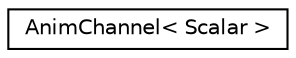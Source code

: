 digraph G
{
  edge [fontname="Helvetica",fontsize="10",labelfontname="Helvetica",labelfontsize="10"];
  node [fontname="Helvetica",fontsize="10",shape=record];
  rankdir=LR;
  Node1 [label="AnimChannel\< Scalar \>",height=0.2,width=0.4,color="black", fillcolor="white", style="filled",URL="$d1/df5/classAnimChannel.html",tooltip="An animated attribute channel."];
}

